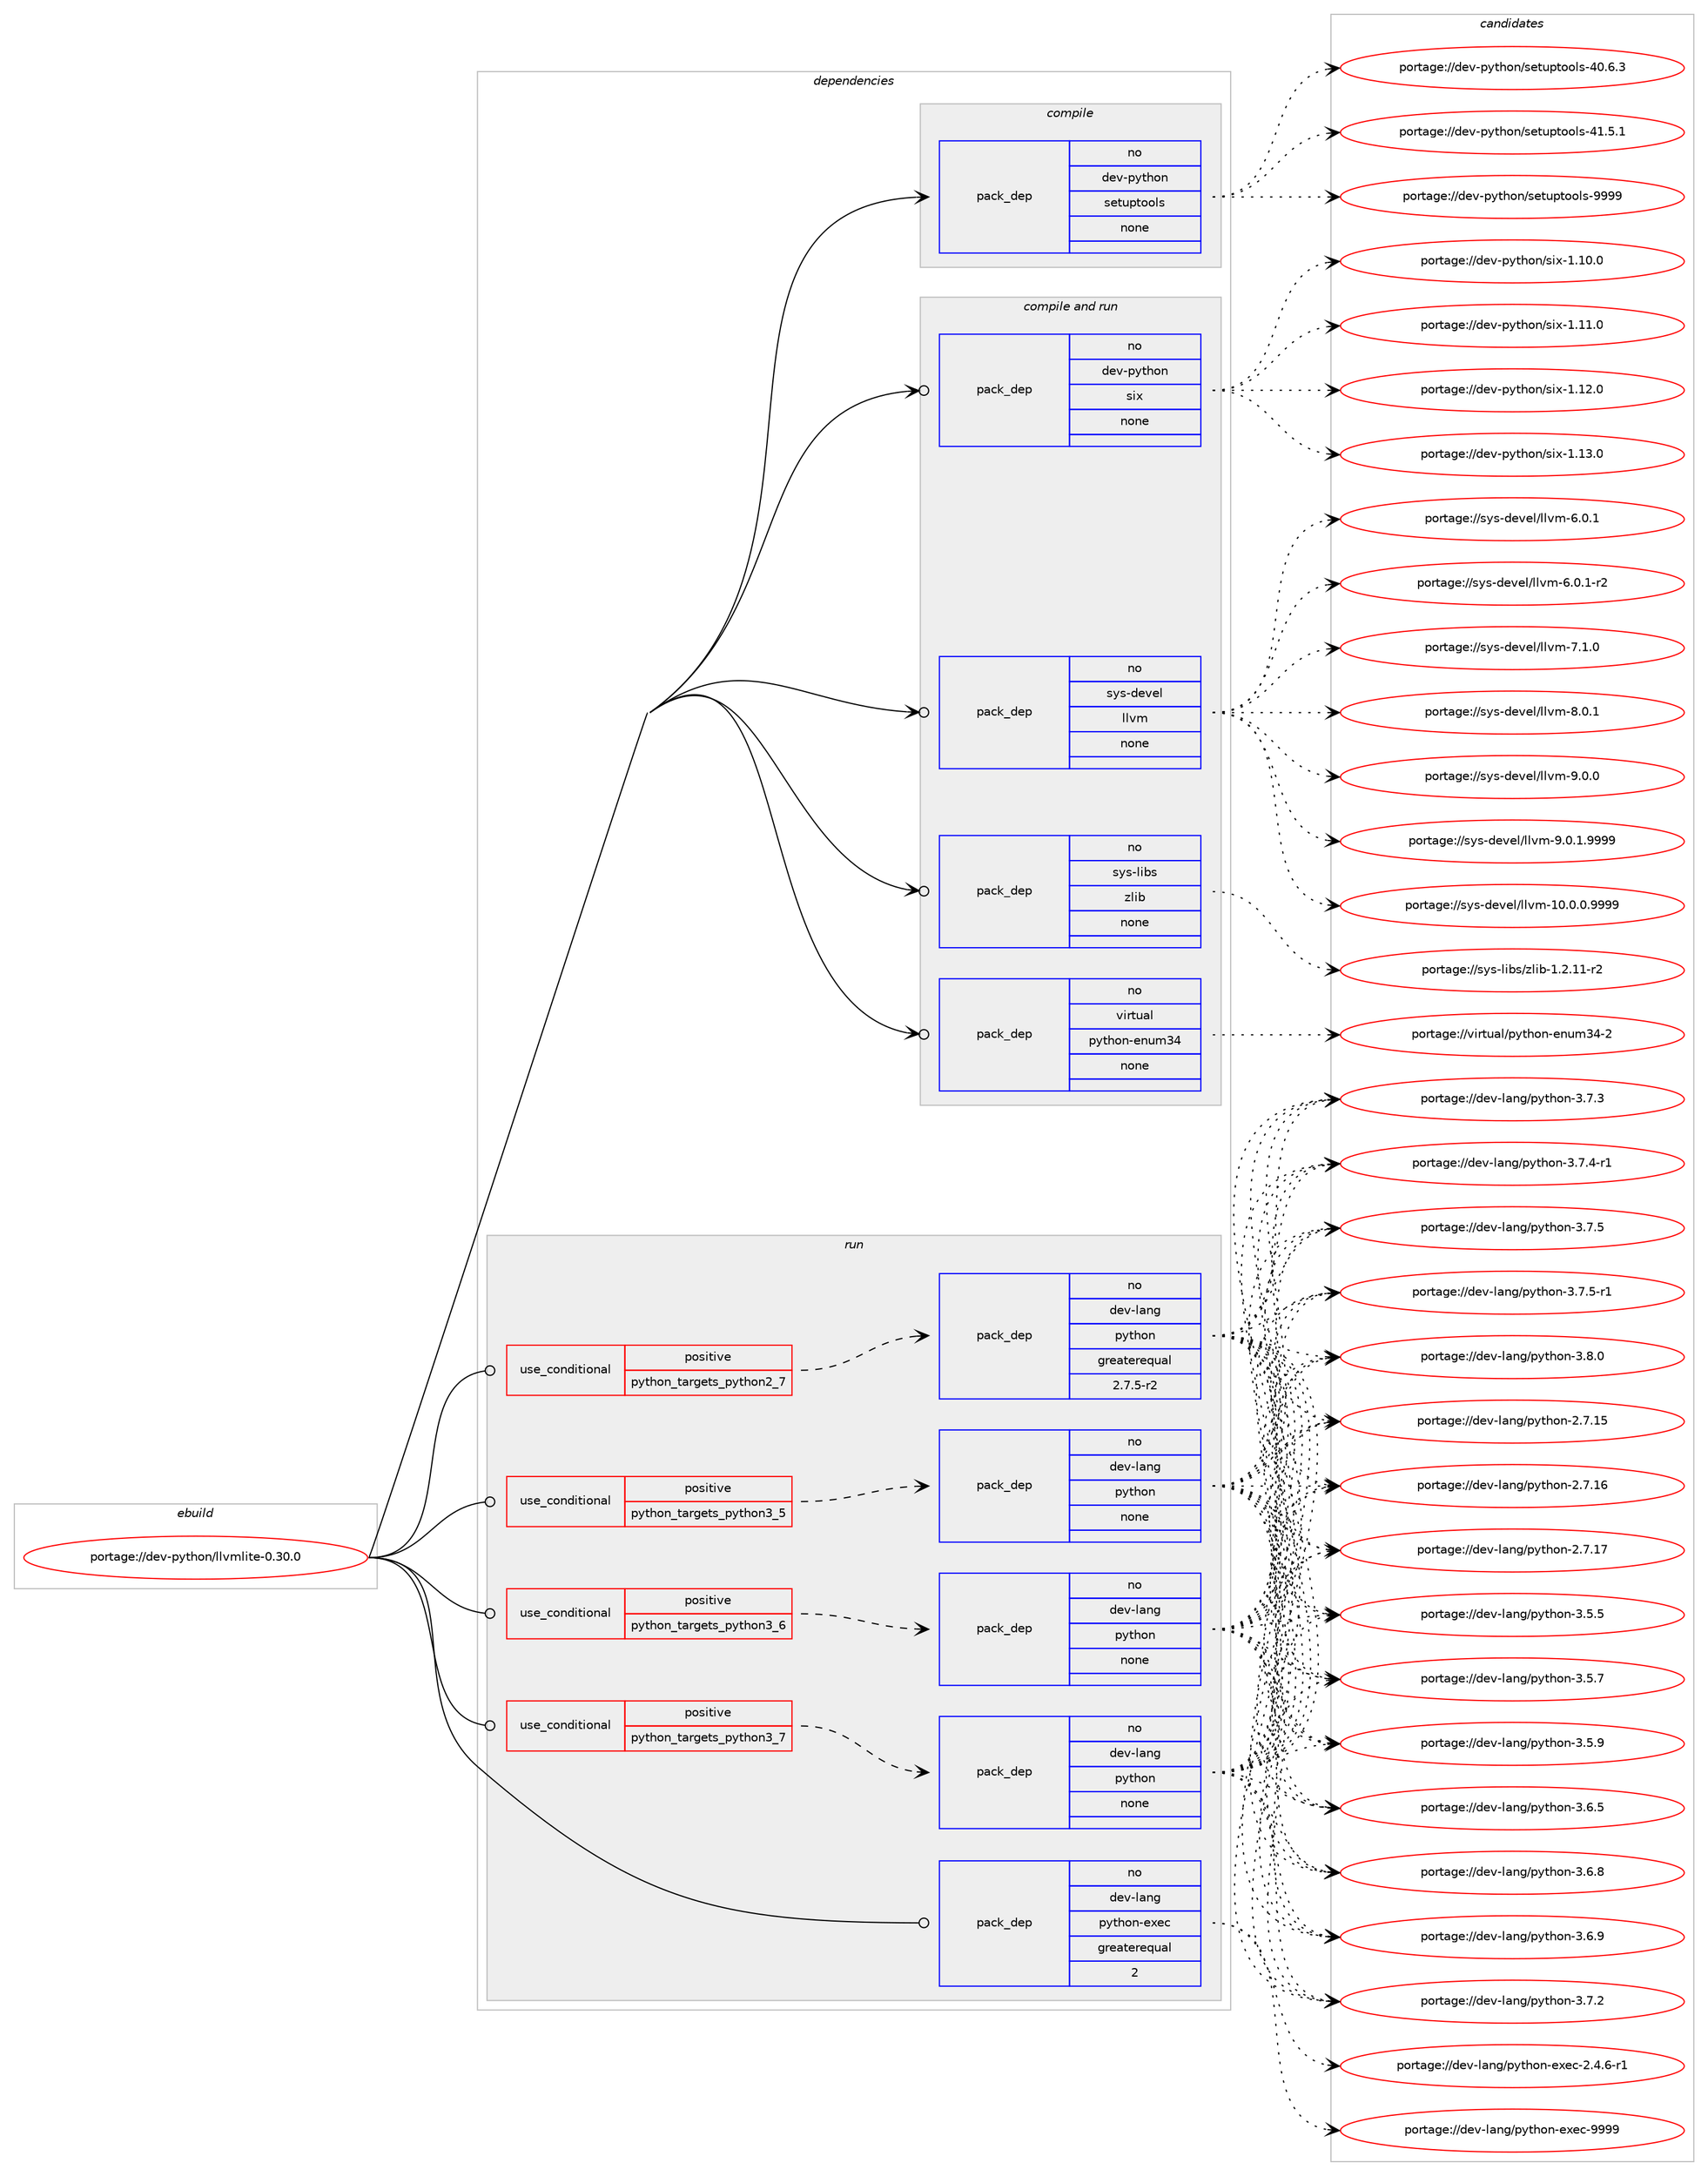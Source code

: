 digraph prolog {

# *************
# Graph options
# *************

newrank=true;
concentrate=true;
compound=true;
graph [rankdir=LR,fontname=Helvetica,fontsize=10,ranksep=1.5];#, ranksep=2.5, nodesep=0.2];
edge  [arrowhead=vee];
node  [fontname=Helvetica,fontsize=10];

# **********
# The ebuild
# **********

subgraph cluster_leftcol {
color=gray;
rank=same;
label=<<i>ebuild</i>>;
id [label="portage://dev-python/llvmlite-0.30.0", color=red, width=4, href="../dev-python/llvmlite-0.30.0.svg"];
}

# ****************
# The dependencies
# ****************

subgraph cluster_midcol {
color=gray;
label=<<i>dependencies</i>>;
subgraph cluster_compile {
fillcolor="#eeeeee";
style=filled;
label=<<i>compile</i>>;
subgraph pack113497 {
dependency148158 [label=<<TABLE BORDER="0" CELLBORDER="1" CELLSPACING="0" CELLPADDING="4" WIDTH="220"><TR><TD ROWSPAN="6" CELLPADDING="30">pack_dep</TD></TR><TR><TD WIDTH="110">no</TD></TR><TR><TD>dev-python</TD></TR><TR><TD>setuptools</TD></TR><TR><TD>none</TD></TR><TR><TD></TD></TR></TABLE>>, shape=none, color=blue];
}
id:e -> dependency148158:w [weight=20,style="solid",arrowhead="vee"];
}
subgraph cluster_compileandrun {
fillcolor="#eeeeee";
style=filled;
label=<<i>compile and run</i>>;
subgraph pack113498 {
dependency148159 [label=<<TABLE BORDER="0" CELLBORDER="1" CELLSPACING="0" CELLPADDING="4" WIDTH="220"><TR><TD ROWSPAN="6" CELLPADDING="30">pack_dep</TD></TR><TR><TD WIDTH="110">no</TD></TR><TR><TD>dev-python</TD></TR><TR><TD>six</TD></TR><TR><TD>none</TD></TR><TR><TD></TD></TR></TABLE>>, shape=none, color=blue];
}
id:e -> dependency148159:w [weight=20,style="solid",arrowhead="odotvee"];
subgraph pack113499 {
dependency148160 [label=<<TABLE BORDER="0" CELLBORDER="1" CELLSPACING="0" CELLPADDING="4" WIDTH="220"><TR><TD ROWSPAN="6" CELLPADDING="30">pack_dep</TD></TR><TR><TD WIDTH="110">no</TD></TR><TR><TD>sys-devel</TD></TR><TR><TD>llvm</TD></TR><TR><TD>none</TD></TR><TR><TD></TD></TR></TABLE>>, shape=none, color=blue];
}
id:e -> dependency148160:w [weight=20,style="solid",arrowhead="odotvee"];
subgraph pack113500 {
dependency148161 [label=<<TABLE BORDER="0" CELLBORDER="1" CELLSPACING="0" CELLPADDING="4" WIDTH="220"><TR><TD ROWSPAN="6" CELLPADDING="30">pack_dep</TD></TR><TR><TD WIDTH="110">no</TD></TR><TR><TD>sys-libs</TD></TR><TR><TD>zlib</TD></TR><TR><TD>none</TD></TR><TR><TD></TD></TR></TABLE>>, shape=none, color=blue];
}
id:e -> dependency148161:w [weight=20,style="solid",arrowhead="odotvee"];
subgraph pack113501 {
dependency148162 [label=<<TABLE BORDER="0" CELLBORDER="1" CELLSPACING="0" CELLPADDING="4" WIDTH="220"><TR><TD ROWSPAN="6" CELLPADDING="30">pack_dep</TD></TR><TR><TD WIDTH="110">no</TD></TR><TR><TD>virtual</TD></TR><TR><TD>python-enum34</TD></TR><TR><TD>none</TD></TR><TR><TD></TD></TR></TABLE>>, shape=none, color=blue];
}
id:e -> dependency148162:w [weight=20,style="solid",arrowhead="odotvee"];
}
subgraph cluster_run {
fillcolor="#eeeeee";
style=filled;
label=<<i>run</i>>;
subgraph cond31336 {
dependency148163 [label=<<TABLE BORDER="0" CELLBORDER="1" CELLSPACING="0" CELLPADDING="4"><TR><TD ROWSPAN="3" CELLPADDING="10">use_conditional</TD></TR><TR><TD>positive</TD></TR><TR><TD>python_targets_python2_7</TD></TR></TABLE>>, shape=none, color=red];
subgraph pack113502 {
dependency148164 [label=<<TABLE BORDER="0" CELLBORDER="1" CELLSPACING="0" CELLPADDING="4" WIDTH="220"><TR><TD ROWSPAN="6" CELLPADDING="30">pack_dep</TD></TR><TR><TD WIDTH="110">no</TD></TR><TR><TD>dev-lang</TD></TR><TR><TD>python</TD></TR><TR><TD>greaterequal</TD></TR><TR><TD>2.7.5-r2</TD></TR></TABLE>>, shape=none, color=blue];
}
dependency148163:e -> dependency148164:w [weight=20,style="dashed",arrowhead="vee"];
}
id:e -> dependency148163:w [weight=20,style="solid",arrowhead="odot"];
subgraph cond31337 {
dependency148165 [label=<<TABLE BORDER="0" CELLBORDER="1" CELLSPACING="0" CELLPADDING="4"><TR><TD ROWSPAN="3" CELLPADDING="10">use_conditional</TD></TR><TR><TD>positive</TD></TR><TR><TD>python_targets_python3_5</TD></TR></TABLE>>, shape=none, color=red];
subgraph pack113503 {
dependency148166 [label=<<TABLE BORDER="0" CELLBORDER="1" CELLSPACING="0" CELLPADDING="4" WIDTH="220"><TR><TD ROWSPAN="6" CELLPADDING="30">pack_dep</TD></TR><TR><TD WIDTH="110">no</TD></TR><TR><TD>dev-lang</TD></TR><TR><TD>python</TD></TR><TR><TD>none</TD></TR><TR><TD></TD></TR></TABLE>>, shape=none, color=blue];
}
dependency148165:e -> dependency148166:w [weight=20,style="dashed",arrowhead="vee"];
}
id:e -> dependency148165:w [weight=20,style="solid",arrowhead="odot"];
subgraph cond31338 {
dependency148167 [label=<<TABLE BORDER="0" CELLBORDER="1" CELLSPACING="0" CELLPADDING="4"><TR><TD ROWSPAN="3" CELLPADDING="10">use_conditional</TD></TR><TR><TD>positive</TD></TR><TR><TD>python_targets_python3_6</TD></TR></TABLE>>, shape=none, color=red];
subgraph pack113504 {
dependency148168 [label=<<TABLE BORDER="0" CELLBORDER="1" CELLSPACING="0" CELLPADDING="4" WIDTH="220"><TR><TD ROWSPAN="6" CELLPADDING="30">pack_dep</TD></TR><TR><TD WIDTH="110">no</TD></TR><TR><TD>dev-lang</TD></TR><TR><TD>python</TD></TR><TR><TD>none</TD></TR><TR><TD></TD></TR></TABLE>>, shape=none, color=blue];
}
dependency148167:e -> dependency148168:w [weight=20,style="dashed",arrowhead="vee"];
}
id:e -> dependency148167:w [weight=20,style="solid",arrowhead="odot"];
subgraph cond31339 {
dependency148169 [label=<<TABLE BORDER="0" CELLBORDER="1" CELLSPACING="0" CELLPADDING="4"><TR><TD ROWSPAN="3" CELLPADDING="10">use_conditional</TD></TR><TR><TD>positive</TD></TR><TR><TD>python_targets_python3_7</TD></TR></TABLE>>, shape=none, color=red];
subgraph pack113505 {
dependency148170 [label=<<TABLE BORDER="0" CELLBORDER="1" CELLSPACING="0" CELLPADDING="4" WIDTH="220"><TR><TD ROWSPAN="6" CELLPADDING="30">pack_dep</TD></TR><TR><TD WIDTH="110">no</TD></TR><TR><TD>dev-lang</TD></TR><TR><TD>python</TD></TR><TR><TD>none</TD></TR><TR><TD></TD></TR></TABLE>>, shape=none, color=blue];
}
dependency148169:e -> dependency148170:w [weight=20,style="dashed",arrowhead="vee"];
}
id:e -> dependency148169:w [weight=20,style="solid",arrowhead="odot"];
subgraph pack113506 {
dependency148171 [label=<<TABLE BORDER="0" CELLBORDER="1" CELLSPACING="0" CELLPADDING="4" WIDTH="220"><TR><TD ROWSPAN="6" CELLPADDING="30">pack_dep</TD></TR><TR><TD WIDTH="110">no</TD></TR><TR><TD>dev-lang</TD></TR><TR><TD>python-exec</TD></TR><TR><TD>greaterequal</TD></TR><TR><TD>2</TD></TR></TABLE>>, shape=none, color=blue];
}
id:e -> dependency148171:w [weight=20,style="solid",arrowhead="odot"];
}
}

# **************
# The candidates
# **************

subgraph cluster_choices {
rank=same;
color=gray;
label=<<i>candidates</i>>;

subgraph choice113497 {
color=black;
nodesep=1;
choiceportage100101118451121211161041111104711510111611711211611111110811545524846544651 [label="portage://dev-python/setuptools-40.6.3", color=red, width=4,href="../dev-python/setuptools-40.6.3.svg"];
choiceportage100101118451121211161041111104711510111611711211611111110811545524946534649 [label="portage://dev-python/setuptools-41.5.1", color=red, width=4,href="../dev-python/setuptools-41.5.1.svg"];
choiceportage10010111845112121116104111110471151011161171121161111111081154557575757 [label="portage://dev-python/setuptools-9999", color=red, width=4,href="../dev-python/setuptools-9999.svg"];
dependency148158:e -> choiceportage100101118451121211161041111104711510111611711211611111110811545524846544651:w [style=dotted,weight="100"];
dependency148158:e -> choiceportage100101118451121211161041111104711510111611711211611111110811545524946534649:w [style=dotted,weight="100"];
dependency148158:e -> choiceportage10010111845112121116104111110471151011161171121161111111081154557575757:w [style=dotted,weight="100"];
}
subgraph choice113498 {
color=black;
nodesep=1;
choiceportage100101118451121211161041111104711510512045494649484648 [label="portage://dev-python/six-1.10.0", color=red, width=4,href="../dev-python/six-1.10.0.svg"];
choiceportage100101118451121211161041111104711510512045494649494648 [label="portage://dev-python/six-1.11.0", color=red, width=4,href="../dev-python/six-1.11.0.svg"];
choiceportage100101118451121211161041111104711510512045494649504648 [label="portage://dev-python/six-1.12.0", color=red, width=4,href="../dev-python/six-1.12.0.svg"];
choiceportage100101118451121211161041111104711510512045494649514648 [label="portage://dev-python/six-1.13.0", color=red, width=4,href="../dev-python/six-1.13.0.svg"];
dependency148159:e -> choiceportage100101118451121211161041111104711510512045494649484648:w [style=dotted,weight="100"];
dependency148159:e -> choiceportage100101118451121211161041111104711510512045494649494648:w [style=dotted,weight="100"];
dependency148159:e -> choiceportage100101118451121211161041111104711510512045494649504648:w [style=dotted,weight="100"];
dependency148159:e -> choiceportage100101118451121211161041111104711510512045494649514648:w [style=dotted,weight="100"];
}
subgraph choice113499 {
color=black;
nodesep=1;
choiceportage1151211154510010111810110847108108118109454948464846484657575757 [label="portage://sys-devel/llvm-10.0.0.9999", color=red, width=4,href="../sys-devel/llvm-10.0.0.9999.svg"];
choiceportage1151211154510010111810110847108108118109455446484649 [label="portage://sys-devel/llvm-6.0.1", color=red, width=4,href="../sys-devel/llvm-6.0.1.svg"];
choiceportage11512111545100101118101108471081081181094554464846494511450 [label="portage://sys-devel/llvm-6.0.1-r2", color=red, width=4,href="../sys-devel/llvm-6.0.1-r2.svg"];
choiceportage1151211154510010111810110847108108118109455546494648 [label="portage://sys-devel/llvm-7.1.0", color=red, width=4,href="../sys-devel/llvm-7.1.0.svg"];
choiceportage1151211154510010111810110847108108118109455646484649 [label="portage://sys-devel/llvm-8.0.1", color=red, width=4,href="../sys-devel/llvm-8.0.1.svg"];
choiceportage1151211154510010111810110847108108118109455746484648 [label="portage://sys-devel/llvm-9.0.0", color=red, width=4,href="../sys-devel/llvm-9.0.0.svg"];
choiceportage11512111545100101118101108471081081181094557464846494657575757 [label="portage://sys-devel/llvm-9.0.1.9999", color=red, width=4,href="../sys-devel/llvm-9.0.1.9999.svg"];
dependency148160:e -> choiceportage1151211154510010111810110847108108118109454948464846484657575757:w [style=dotted,weight="100"];
dependency148160:e -> choiceportage1151211154510010111810110847108108118109455446484649:w [style=dotted,weight="100"];
dependency148160:e -> choiceportage11512111545100101118101108471081081181094554464846494511450:w [style=dotted,weight="100"];
dependency148160:e -> choiceportage1151211154510010111810110847108108118109455546494648:w [style=dotted,weight="100"];
dependency148160:e -> choiceportage1151211154510010111810110847108108118109455646484649:w [style=dotted,weight="100"];
dependency148160:e -> choiceportage1151211154510010111810110847108108118109455746484648:w [style=dotted,weight="100"];
dependency148160:e -> choiceportage11512111545100101118101108471081081181094557464846494657575757:w [style=dotted,weight="100"];
}
subgraph choice113500 {
color=black;
nodesep=1;
choiceportage11512111545108105981154712210810598454946504649494511450 [label="portage://sys-libs/zlib-1.2.11-r2", color=red, width=4,href="../sys-libs/zlib-1.2.11-r2.svg"];
dependency148161:e -> choiceportage11512111545108105981154712210810598454946504649494511450:w [style=dotted,weight="100"];
}
subgraph choice113501 {
color=black;
nodesep=1;
choiceportage11810511411611797108471121211161041111104510111011710951524550 [label="portage://virtual/python-enum34-2", color=red, width=4,href="../virtual/python-enum34-2.svg"];
dependency148162:e -> choiceportage11810511411611797108471121211161041111104510111011710951524550:w [style=dotted,weight="100"];
}
subgraph choice113502 {
color=black;
nodesep=1;
choiceportage10010111845108971101034711212111610411111045504655464953 [label="portage://dev-lang/python-2.7.15", color=red, width=4,href="../dev-lang/python-2.7.15.svg"];
choiceportage10010111845108971101034711212111610411111045504655464954 [label="portage://dev-lang/python-2.7.16", color=red, width=4,href="../dev-lang/python-2.7.16.svg"];
choiceportage10010111845108971101034711212111610411111045504655464955 [label="portage://dev-lang/python-2.7.17", color=red, width=4,href="../dev-lang/python-2.7.17.svg"];
choiceportage100101118451089711010347112121116104111110455146534653 [label="portage://dev-lang/python-3.5.5", color=red, width=4,href="../dev-lang/python-3.5.5.svg"];
choiceportage100101118451089711010347112121116104111110455146534655 [label="portage://dev-lang/python-3.5.7", color=red, width=4,href="../dev-lang/python-3.5.7.svg"];
choiceportage100101118451089711010347112121116104111110455146534657 [label="portage://dev-lang/python-3.5.9", color=red, width=4,href="../dev-lang/python-3.5.9.svg"];
choiceportage100101118451089711010347112121116104111110455146544653 [label="portage://dev-lang/python-3.6.5", color=red, width=4,href="../dev-lang/python-3.6.5.svg"];
choiceportage100101118451089711010347112121116104111110455146544656 [label="portage://dev-lang/python-3.6.8", color=red, width=4,href="../dev-lang/python-3.6.8.svg"];
choiceportage100101118451089711010347112121116104111110455146544657 [label="portage://dev-lang/python-3.6.9", color=red, width=4,href="../dev-lang/python-3.6.9.svg"];
choiceportage100101118451089711010347112121116104111110455146554650 [label="portage://dev-lang/python-3.7.2", color=red, width=4,href="../dev-lang/python-3.7.2.svg"];
choiceportage100101118451089711010347112121116104111110455146554651 [label="portage://dev-lang/python-3.7.3", color=red, width=4,href="../dev-lang/python-3.7.3.svg"];
choiceportage1001011184510897110103471121211161041111104551465546524511449 [label="portage://dev-lang/python-3.7.4-r1", color=red, width=4,href="../dev-lang/python-3.7.4-r1.svg"];
choiceportage100101118451089711010347112121116104111110455146554653 [label="portage://dev-lang/python-3.7.5", color=red, width=4,href="../dev-lang/python-3.7.5.svg"];
choiceportage1001011184510897110103471121211161041111104551465546534511449 [label="portage://dev-lang/python-3.7.5-r1", color=red, width=4,href="../dev-lang/python-3.7.5-r1.svg"];
choiceportage100101118451089711010347112121116104111110455146564648 [label="portage://dev-lang/python-3.8.0", color=red, width=4,href="../dev-lang/python-3.8.0.svg"];
dependency148164:e -> choiceportage10010111845108971101034711212111610411111045504655464953:w [style=dotted,weight="100"];
dependency148164:e -> choiceportage10010111845108971101034711212111610411111045504655464954:w [style=dotted,weight="100"];
dependency148164:e -> choiceportage10010111845108971101034711212111610411111045504655464955:w [style=dotted,weight="100"];
dependency148164:e -> choiceportage100101118451089711010347112121116104111110455146534653:w [style=dotted,weight="100"];
dependency148164:e -> choiceportage100101118451089711010347112121116104111110455146534655:w [style=dotted,weight="100"];
dependency148164:e -> choiceportage100101118451089711010347112121116104111110455146534657:w [style=dotted,weight="100"];
dependency148164:e -> choiceportage100101118451089711010347112121116104111110455146544653:w [style=dotted,weight="100"];
dependency148164:e -> choiceportage100101118451089711010347112121116104111110455146544656:w [style=dotted,weight="100"];
dependency148164:e -> choiceportage100101118451089711010347112121116104111110455146544657:w [style=dotted,weight="100"];
dependency148164:e -> choiceportage100101118451089711010347112121116104111110455146554650:w [style=dotted,weight="100"];
dependency148164:e -> choiceportage100101118451089711010347112121116104111110455146554651:w [style=dotted,weight="100"];
dependency148164:e -> choiceportage1001011184510897110103471121211161041111104551465546524511449:w [style=dotted,weight="100"];
dependency148164:e -> choiceportage100101118451089711010347112121116104111110455146554653:w [style=dotted,weight="100"];
dependency148164:e -> choiceportage1001011184510897110103471121211161041111104551465546534511449:w [style=dotted,weight="100"];
dependency148164:e -> choiceportage100101118451089711010347112121116104111110455146564648:w [style=dotted,weight="100"];
}
subgraph choice113503 {
color=black;
nodesep=1;
choiceportage10010111845108971101034711212111610411111045504655464953 [label="portage://dev-lang/python-2.7.15", color=red, width=4,href="../dev-lang/python-2.7.15.svg"];
choiceportage10010111845108971101034711212111610411111045504655464954 [label="portage://dev-lang/python-2.7.16", color=red, width=4,href="../dev-lang/python-2.7.16.svg"];
choiceportage10010111845108971101034711212111610411111045504655464955 [label="portage://dev-lang/python-2.7.17", color=red, width=4,href="../dev-lang/python-2.7.17.svg"];
choiceportage100101118451089711010347112121116104111110455146534653 [label="portage://dev-lang/python-3.5.5", color=red, width=4,href="../dev-lang/python-3.5.5.svg"];
choiceportage100101118451089711010347112121116104111110455146534655 [label="portage://dev-lang/python-3.5.7", color=red, width=4,href="../dev-lang/python-3.5.7.svg"];
choiceportage100101118451089711010347112121116104111110455146534657 [label="portage://dev-lang/python-3.5.9", color=red, width=4,href="../dev-lang/python-3.5.9.svg"];
choiceportage100101118451089711010347112121116104111110455146544653 [label="portage://dev-lang/python-3.6.5", color=red, width=4,href="../dev-lang/python-3.6.5.svg"];
choiceportage100101118451089711010347112121116104111110455146544656 [label="portage://dev-lang/python-3.6.8", color=red, width=4,href="../dev-lang/python-3.6.8.svg"];
choiceportage100101118451089711010347112121116104111110455146544657 [label="portage://dev-lang/python-3.6.9", color=red, width=4,href="../dev-lang/python-3.6.9.svg"];
choiceportage100101118451089711010347112121116104111110455146554650 [label="portage://dev-lang/python-3.7.2", color=red, width=4,href="../dev-lang/python-3.7.2.svg"];
choiceportage100101118451089711010347112121116104111110455146554651 [label="portage://dev-lang/python-3.7.3", color=red, width=4,href="../dev-lang/python-3.7.3.svg"];
choiceportage1001011184510897110103471121211161041111104551465546524511449 [label="portage://dev-lang/python-3.7.4-r1", color=red, width=4,href="../dev-lang/python-3.7.4-r1.svg"];
choiceportage100101118451089711010347112121116104111110455146554653 [label="portage://dev-lang/python-3.7.5", color=red, width=4,href="../dev-lang/python-3.7.5.svg"];
choiceportage1001011184510897110103471121211161041111104551465546534511449 [label="portage://dev-lang/python-3.7.5-r1", color=red, width=4,href="../dev-lang/python-3.7.5-r1.svg"];
choiceportage100101118451089711010347112121116104111110455146564648 [label="portage://dev-lang/python-3.8.0", color=red, width=4,href="../dev-lang/python-3.8.0.svg"];
dependency148166:e -> choiceportage10010111845108971101034711212111610411111045504655464953:w [style=dotted,weight="100"];
dependency148166:e -> choiceportage10010111845108971101034711212111610411111045504655464954:w [style=dotted,weight="100"];
dependency148166:e -> choiceportage10010111845108971101034711212111610411111045504655464955:w [style=dotted,weight="100"];
dependency148166:e -> choiceportage100101118451089711010347112121116104111110455146534653:w [style=dotted,weight="100"];
dependency148166:e -> choiceportage100101118451089711010347112121116104111110455146534655:w [style=dotted,weight="100"];
dependency148166:e -> choiceportage100101118451089711010347112121116104111110455146534657:w [style=dotted,weight="100"];
dependency148166:e -> choiceportage100101118451089711010347112121116104111110455146544653:w [style=dotted,weight="100"];
dependency148166:e -> choiceportage100101118451089711010347112121116104111110455146544656:w [style=dotted,weight="100"];
dependency148166:e -> choiceportage100101118451089711010347112121116104111110455146544657:w [style=dotted,weight="100"];
dependency148166:e -> choiceportage100101118451089711010347112121116104111110455146554650:w [style=dotted,weight="100"];
dependency148166:e -> choiceportage100101118451089711010347112121116104111110455146554651:w [style=dotted,weight="100"];
dependency148166:e -> choiceportage1001011184510897110103471121211161041111104551465546524511449:w [style=dotted,weight="100"];
dependency148166:e -> choiceportage100101118451089711010347112121116104111110455146554653:w [style=dotted,weight="100"];
dependency148166:e -> choiceportage1001011184510897110103471121211161041111104551465546534511449:w [style=dotted,weight="100"];
dependency148166:e -> choiceportage100101118451089711010347112121116104111110455146564648:w [style=dotted,weight="100"];
}
subgraph choice113504 {
color=black;
nodesep=1;
choiceportage10010111845108971101034711212111610411111045504655464953 [label="portage://dev-lang/python-2.7.15", color=red, width=4,href="../dev-lang/python-2.7.15.svg"];
choiceportage10010111845108971101034711212111610411111045504655464954 [label="portage://dev-lang/python-2.7.16", color=red, width=4,href="../dev-lang/python-2.7.16.svg"];
choiceportage10010111845108971101034711212111610411111045504655464955 [label="portage://dev-lang/python-2.7.17", color=red, width=4,href="../dev-lang/python-2.7.17.svg"];
choiceportage100101118451089711010347112121116104111110455146534653 [label="portage://dev-lang/python-3.5.5", color=red, width=4,href="../dev-lang/python-3.5.5.svg"];
choiceportage100101118451089711010347112121116104111110455146534655 [label="portage://dev-lang/python-3.5.7", color=red, width=4,href="../dev-lang/python-3.5.7.svg"];
choiceportage100101118451089711010347112121116104111110455146534657 [label="portage://dev-lang/python-3.5.9", color=red, width=4,href="../dev-lang/python-3.5.9.svg"];
choiceportage100101118451089711010347112121116104111110455146544653 [label="portage://dev-lang/python-3.6.5", color=red, width=4,href="../dev-lang/python-3.6.5.svg"];
choiceportage100101118451089711010347112121116104111110455146544656 [label="portage://dev-lang/python-3.6.8", color=red, width=4,href="../dev-lang/python-3.6.8.svg"];
choiceportage100101118451089711010347112121116104111110455146544657 [label="portage://dev-lang/python-3.6.9", color=red, width=4,href="../dev-lang/python-3.6.9.svg"];
choiceportage100101118451089711010347112121116104111110455146554650 [label="portage://dev-lang/python-3.7.2", color=red, width=4,href="../dev-lang/python-3.7.2.svg"];
choiceportage100101118451089711010347112121116104111110455146554651 [label="portage://dev-lang/python-3.7.3", color=red, width=4,href="../dev-lang/python-3.7.3.svg"];
choiceportage1001011184510897110103471121211161041111104551465546524511449 [label="portage://dev-lang/python-3.7.4-r1", color=red, width=4,href="../dev-lang/python-3.7.4-r1.svg"];
choiceportage100101118451089711010347112121116104111110455146554653 [label="portage://dev-lang/python-3.7.5", color=red, width=4,href="../dev-lang/python-3.7.5.svg"];
choiceportage1001011184510897110103471121211161041111104551465546534511449 [label="portage://dev-lang/python-3.7.5-r1", color=red, width=4,href="../dev-lang/python-3.7.5-r1.svg"];
choiceportage100101118451089711010347112121116104111110455146564648 [label="portage://dev-lang/python-3.8.0", color=red, width=4,href="../dev-lang/python-3.8.0.svg"];
dependency148168:e -> choiceportage10010111845108971101034711212111610411111045504655464953:w [style=dotted,weight="100"];
dependency148168:e -> choiceportage10010111845108971101034711212111610411111045504655464954:w [style=dotted,weight="100"];
dependency148168:e -> choiceportage10010111845108971101034711212111610411111045504655464955:w [style=dotted,weight="100"];
dependency148168:e -> choiceportage100101118451089711010347112121116104111110455146534653:w [style=dotted,weight="100"];
dependency148168:e -> choiceportage100101118451089711010347112121116104111110455146534655:w [style=dotted,weight="100"];
dependency148168:e -> choiceportage100101118451089711010347112121116104111110455146534657:w [style=dotted,weight="100"];
dependency148168:e -> choiceportage100101118451089711010347112121116104111110455146544653:w [style=dotted,weight="100"];
dependency148168:e -> choiceportage100101118451089711010347112121116104111110455146544656:w [style=dotted,weight="100"];
dependency148168:e -> choiceportage100101118451089711010347112121116104111110455146544657:w [style=dotted,weight="100"];
dependency148168:e -> choiceportage100101118451089711010347112121116104111110455146554650:w [style=dotted,weight="100"];
dependency148168:e -> choiceportage100101118451089711010347112121116104111110455146554651:w [style=dotted,weight="100"];
dependency148168:e -> choiceportage1001011184510897110103471121211161041111104551465546524511449:w [style=dotted,weight="100"];
dependency148168:e -> choiceportage100101118451089711010347112121116104111110455146554653:w [style=dotted,weight="100"];
dependency148168:e -> choiceportage1001011184510897110103471121211161041111104551465546534511449:w [style=dotted,weight="100"];
dependency148168:e -> choiceportage100101118451089711010347112121116104111110455146564648:w [style=dotted,weight="100"];
}
subgraph choice113505 {
color=black;
nodesep=1;
choiceportage10010111845108971101034711212111610411111045504655464953 [label="portage://dev-lang/python-2.7.15", color=red, width=4,href="../dev-lang/python-2.7.15.svg"];
choiceportage10010111845108971101034711212111610411111045504655464954 [label="portage://dev-lang/python-2.7.16", color=red, width=4,href="../dev-lang/python-2.7.16.svg"];
choiceportage10010111845108971101034711212111610411111045504655464955 [label="portage://dev-lang/python-2.7.17", color=red, width=4,href="../dev-lang/python-2.7.17.svg"];
choiceportage100101118451089711010347112121116104111110455146534653 [label="portage://dev-lang/python-3.5.5", color=red, width=4,href="../dev-lang/python-3.5.5.svg"];
choiceportage100101118451089711010347112121116104111110455146534655 [label="portage://dev-lang/python-3.5.7", color=red, width=4,href="../dev-lang/python-3.5.7.svg"];
choiceportage100101118451089711010347112121116104111110455146534657 [label="portage://dev-lang/python-3.5.9", color=red, width=4,href="../dev-lang/python-3.5.9.svg"];
choiceportage100101118451089711010347112121116104111110455146544653 [label="portage://dev-lang/python-3.6.5", color=red, width=4,href="../dev-lang/python-3.6.5.svg"];
choiceportage100101118451089711010347112121116104111110455146544656 [label="portage://dev-lang/python-3.6.8", color=red, width=4,href="../dev-lang/python-3.6.8.svg"];
choiceportage100101118451089711010347112121116104111110455146544657 [label="portage://dev-lang/python-3.6.9", color=red, width=4,href="../dev-lang/python-3.6.9.svg"];
choiceportage100101118451089711010347112121116104111110455146554650 [label="portage://dev-lang/python-3.7.2", color=red, width=4,href="../dev-lang/python-3.7.2.svg"];
choiceportage100101118451089711010347112121116104111110455146554651 [label="portage://dev-lang/python-3.7.3", color=red, width=4,href="../dev-lang/python-3.7.3.svg"];
choiceportage1001011184510897110103471121211161041111104551465546524511449 [label="portage://dev-lang/python-3.7.4-r1", color=red, width=4,href="../dev-lang/python-3.7.4-r1.svg"];
choiceportage100101118451089711010347112121116104111110455146554653 [label="portage://dev-lang/python-3.7.5", color=red, width=4,href="../dev-lang/python-3.7.5.svg"];
choiceportage1001011184510897110103471121211161041111104551465546534511449 [label="portage://dev-lang/python-3.7.5-r1", color=red, width=4,href="../dev-lang/python-3.7.5-r1.svg"];
choiceportage100101118451089711010347112121116104111110455146564648 [label="portage://dev-lang/python-3.8.0", color=red, width=4,href="../dev-lang/python-3.8.0.svg"];
dependency148170:e -> choiceportage10010111845108971101034711212111610411111045504655464953:w [style=dotted,weight="100"];
dependency148170:e -> choiceportage10010111845108971101034711212111610411111045504655464954:w [style=dotted,weight="100"];
dependency148170:e -> choiceportage10010111845108971101034711212111610411111045504655464955:w [style=dotted,weight="100"];
dependency148170:e -> choiceportage100101118451089711010347112121116104111110455146534653:w [style=dotted,weight="100"];
dependency148170:e -> choiceportage100101118451089711010347112121116104111110455146534655:w [style=dotted,weight="100"];
dependency148170:e -> choiceportage100101118451089711010347112121116104111110455146534657:w [style=dotted,weight="100"];
dependency148170:e -> choiceportage100101118451089711010347112121116104111110455146544653:w [style=dotted,weight="100"];
dependency148170:e -> choiceportage100101118451089711010347112121116104111110455146544656:w [style=dotted,weight="100"];
dependency148170:e -> choiceportage100101118451089711010347112121116104111110455146544657:w [style=dotted,weight="100"];
dependency148170:e -> choiceportage100101118451089711010347112121116104111110455146554650:w [style=dotted,weight="100"];
dependency148170:e -> choiceportage100101118451089711010347112121116104111110455146554651:w [style=dotted,weight="100"];
dependency148170:e -> choiceportage1001011184510897110103471121211161041111104551465546524511449:w [style=dotted,weight="100"];
dependency148170:e -> choiceportage100101118451089711010347112121116104111110455146554653:w [style=dotted,weight="100"];
dependency148170:e -> choiceportage1001011184510897110103471121211161041111104551465546534511449:w [style=dotted,weight="100"];
dependency148170:e -> choiceportage100101118451089711010347112121116104111110455146564648:w [style=dotted,weight="100"];
}
subgraph choice113506 {
color=black;
nodesep=1;
choiceportage10010111845108971101034711212111610411111045101120101994550465246544511449 [label="portage://dev-lang/python-exec-2.4.6-r1", color=red, width=4,href="../dev-lang/python-exec-2.4.6-r1.svg"];
choiceportage10010111845108971101034711212111610411111045101120101994557575757 [label="portage://dev-lang/python-exec-9999", color=red, width=4,href="../dev-lang/python-exec-9999.svg"];
dependency148171:e -> choiceportage10010111845108971101034711212111610411111045101120101994550465246544511449:w [style=dotted,weight="100"];
dependency148171:e -> choiceportage10010111845108971101034711212111610411111045101120101994557575757:w [style=dotted,weight="100"];
}
}

}
